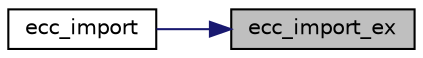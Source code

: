 digraph "ecc_import_ex"
{
 // LATEX_PDF_SIZE
  edge [fontname="Helvetica",fontsize="10",labelfontname="Helvetica",labelfontsize="10"];
  node [fontname="Helvetica",fontsize="10",shape=record];
  rankdir="RL";
  Node146 [label="ecc_import_ex",height=0.2,width=0.4,color="black", fillcolor="grey75", style="filled", fontcolor="black",tooltip="Import an ECC key from a binary packet, using user supplied domain params rather than one of the NIST..."];
  Node146 -> Node147 [dir="back",color="midnightblue",fontsize="10",style="solid",fontname="Helvetica"];
  Node147 [label="ecc_import",height=0.2,width=0.4,color="black", fillcolor="white", style="filled",URL="$ecc__import_8c.html#aa2f73e9fe5de2132d2716638e2ff7ca8",tooltip="Import an ECC key from a binary packet."];
}
